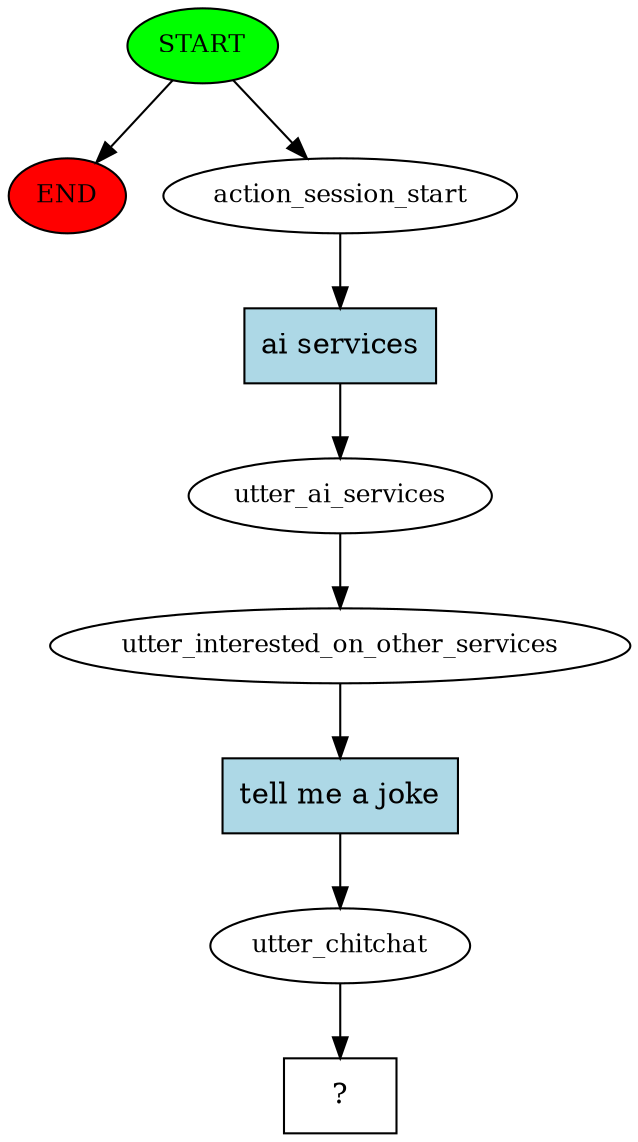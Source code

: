digraph  {
0 [class="start active", fillcolor=green, fontsize=12, label=START, style=filled];
"-1" [class=end, fillcolor=red, fontsize=12, label=END, style=filled];
1 [class=active, fontsize=12, label=action_session_start];
2 [class=active, fontsize=12, label=utter_ai_services];
3 [class=active, fontsize=12, label=utter_interested_on_other_services];
4 [class=active, fontsize=12, label=utter_chitchat];
5 [class="intent dashed active", label="  ?  ", shape=rect];
6 [class="intent active", fillcolor=lightblue, label="ai services", shape=rect, style=filled];
7 [class="intent active", fillcolor=lightblue, label="tell me a joke", shape=rect, style=filled];
0 -> "-1"  [class="", key=NONE, label=""];
0 -> 1  [class=active, key=NONE, label=""];
1 -> 6  [class=active, key=0];
2 -> 3  [class=active, key=NONE, label=""];
3 -> 7  [class=active, key=0];
4 -> 5  [class=active, key=NONE, label=""];
6 -> 2  [class=active, key=0];
7 -> 4  [class=active, key=0];
}
